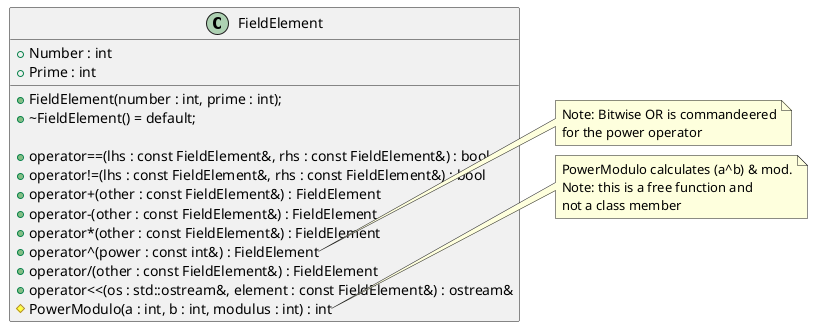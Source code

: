 @startuml

class FieldElement
{
    + FieldElement(number : int, prime : int);
    + ~FieldElement() = default;

    + operator==(lhs : const FieldElement&, rhs : const FieldElement&) : bool
    + operator!=(lhs : const FieldElement&, rhs : const FieldElement&) : bool
    + operator+(other : const FieldElement&) : FieldElement
    + operator-(other : const FieldElement&) : FieldElement
    + operator*(other : const FieldElement&) : FieldElement
    + operator^(power : const int&) : FieldElement
    + operator/(other : const FieldElement&) : FieldElement
    + operator<<(os : std::ostream&, element : const FieldElement&) : ostream&
    
    + Number : int
    + Prime : int

    # PowerModulo(a : int, b : int, modulus : int) : int
}
note right of FieldElement::operator^
    Note: Bitwise OR is commandeered
    for the power operator
end note
note right of FieldElement::PowerModulo
    PowerModulo calculates (a^b) & mod.
    Note: this is a free function and
    not a class member
end note

@enduml
